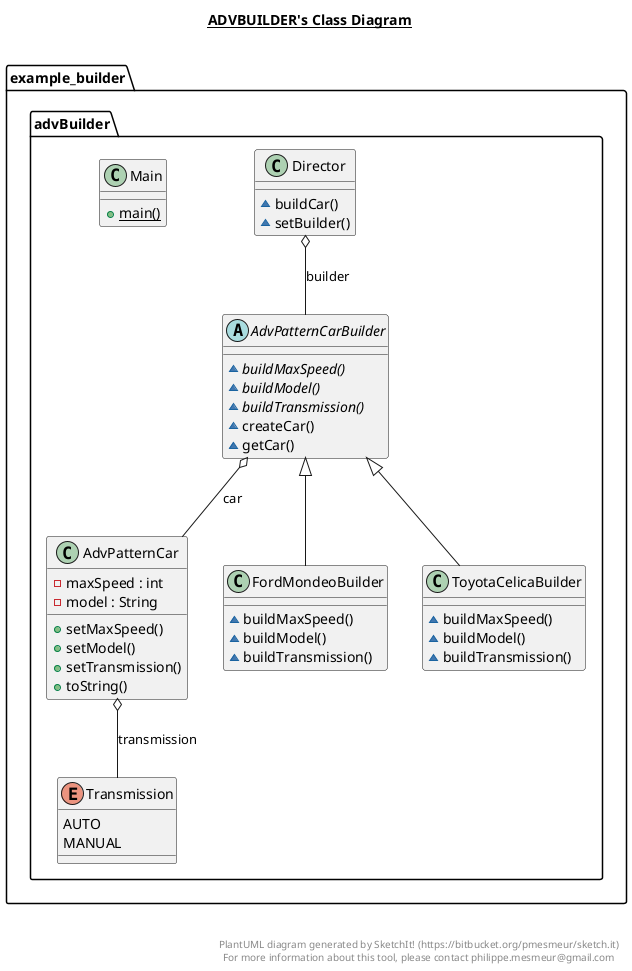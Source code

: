 @startuml

title __ADVBUILDER's Class Diagram__\n

  namespace example_builder.advBuilder {
    class example_builder.advBuilder.AdvPatternCar {
        - maxSpeed : int
        - model : String
        + setMaxSpeed()
        + setModel()
        + setTransmission()
        + toString()
    }
  }
  

  namespace example_builder.advBuilder {
    abstract class example_builder.advBuilder.AdvPatternCarBuilder {
        {abstract} ~ buildMaxSpeed()
        {abstract} ~ buildModel()
        {abstract} ~ buildTransmission()
        ~ createCar()
        ~ getCar()
    }
  }
  

  namespace example_builder.advBuilder {
    class example_builder.advBuilder.Director {
        ~ buildCar()
        ~ setBuilder()
    }
  }
  

  namespace example_builder.advBuilder {
    class example_builder.advBuilder.FordMondeoBuilder {
        ~ buildMaxSpeed()
        ~ buildModel()
        ~ buildTransmission()
    }
  }
  

  namespace example_builder.advBuilder {
    class example_builder.advBuilder.Main {
        {static} + main()
    }
  }
  

  namespace example_builder.advBuilder {
    class example_builder.advBuilder.ToyotaCelicaBuilder {
        ~ buildMaxSpeed()
        ~ buildModel()
        ~ buildTransmission()
    }
  }
  

  namespace example_builder.advBuilder {
    enum Transmission {
      AUTO
      MANUAL
    }
  }
  

  example_builder.advBuilder.AdvPatternCar o-- example_builder.advBuilder.Transmission : transmission
  example_builder.advBuilder.AdvPatternCarBuilder o-- example_builder.advBuilder.AdvPatternCar : car
  example_builder.advBuilder.Director o-- example_builder.advBuilder.AdvPatternCarBuilder : builder
  example_builder.advBuilder.FordMondeoBuilder -up-|> example_builder.advBuilder.AdvPatternCarBuilder
  example_builder.advBuilder.ToyotaCelicaBuilder -up-|> example_builder.advBuilder.AdvPatternCarBuilder


right footer


PlantUML diagram generated by SketchIt! (https://bitbucket.org/pmesmeur/sketch.it)
For more information about this tool, please contact philippe.mesmeur@gmail.com
endfooter

@enduml
